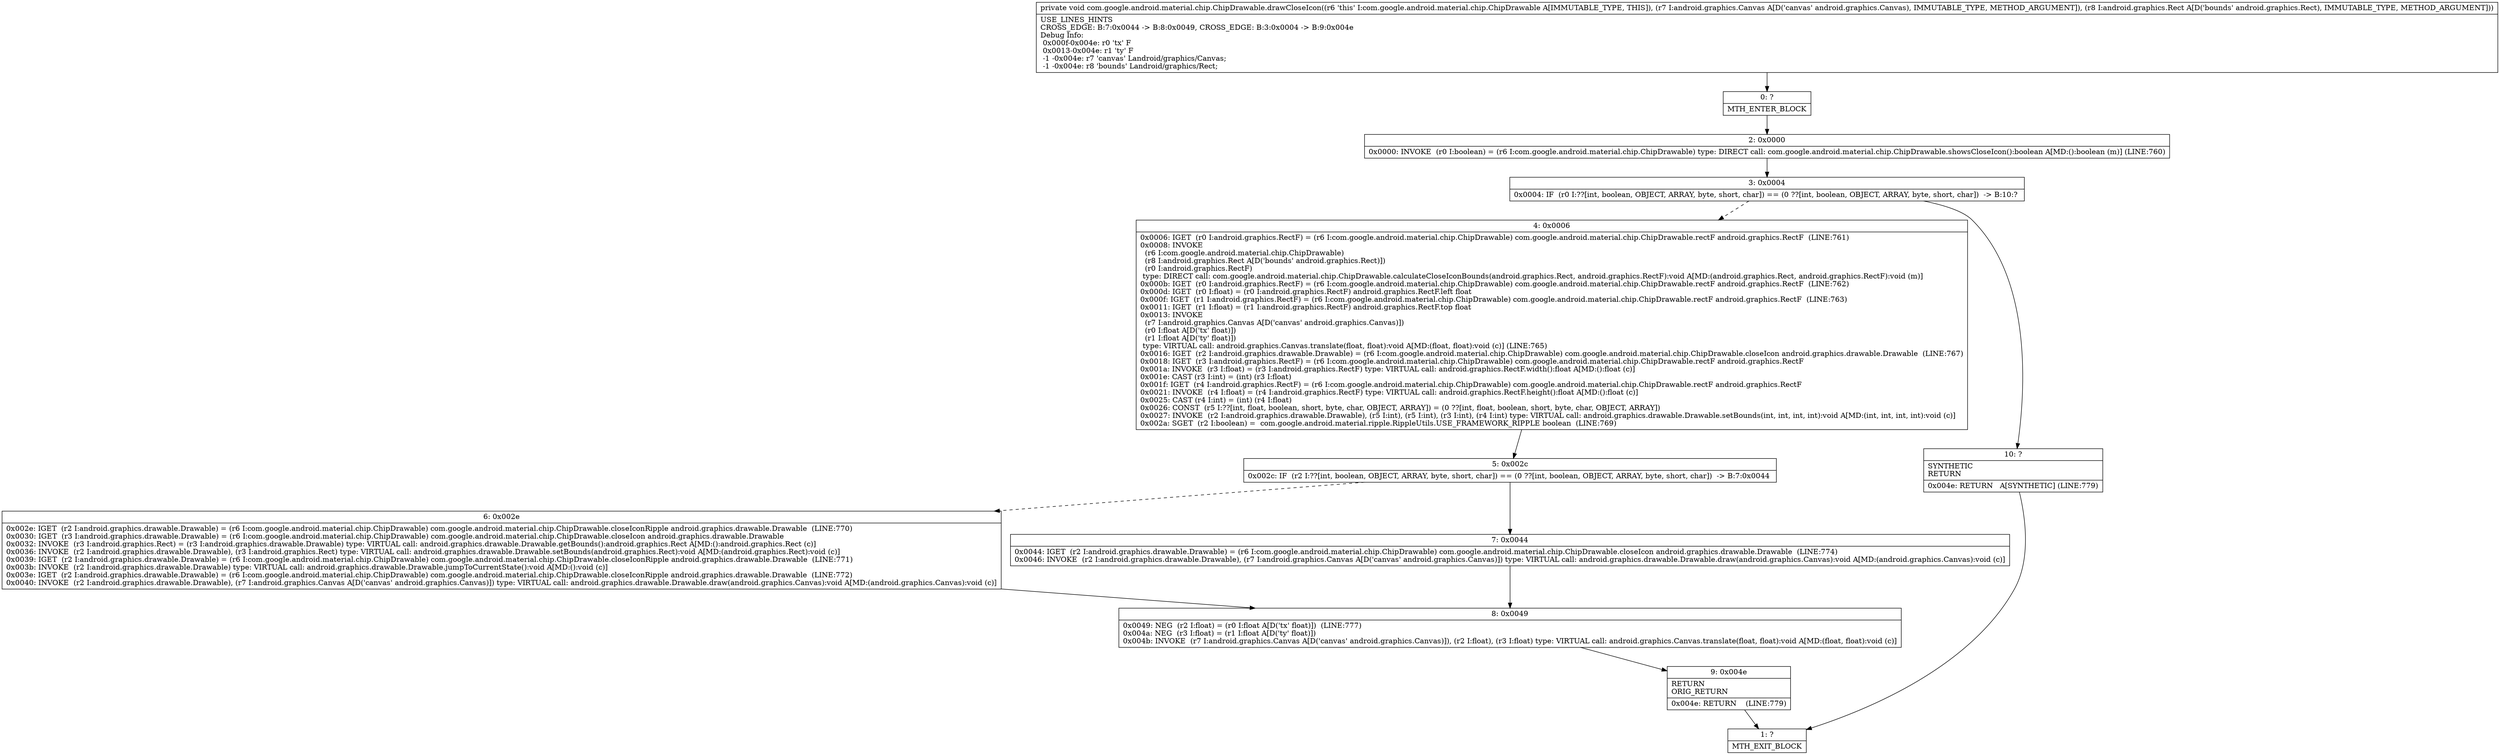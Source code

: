 digraph "CFG forcom.google.android.material.chip.ChipDrawable.drawCloseIcon(Landroid\/graphics\/Canvas;Landroid\/graphics\/Rect;)V" {
Node_0 [shape=record,label="{0\:\ ?|MTH_ENTER_BLOCK\l}"];
Node_2 [shape=record,label="{2\:\ 0x0000|0x0000: INVOKE  (r0 I:boolean) = (r6 I:com.google.android.material.chip.ChipDrawable) type: DIRECT call: com.google.android.material.chip.ChipDrawable.showsCloseIcon():boolean A[MD:():boolean (m)] (LINE:760)\l}"];
Node_3 [shape=record,label="{3\:\ 0x0004|0x0004: IF  (r0 I:??[int, boolean, OBJECT, ARRAY, byte, short, char]) == (0 ??[int, boolean, OBJECT, ARRAY, byte, short, char])  \-\> B:10:? \l}"];
Node_4 [shape=record,label="{4\:\ 0x0006|0x0006: IGET  (r0 I:android.graphics.RectF) = (r6 I:com.google.android.material.chip.ChipDrawable) com.google.android.material.chip.ChipDrawable.rectF android.graphics.RectF  (LINE:761)\l0x0008: INVOKE  \l  (r6 I:com.google.android.material.chip.ChipDrawable)\l  (r8 I:android.graphics.Rect A[D('bounds' android.graphics.Rect)])\l  (r0 I:android.graphics.RectF)\l type: DIRECT call: com.google.android.material.chip.ChipDrawable.calculateCloseIconBounds(android.graphics.Rect, android.graphics.RectF):void A[MD:(android.graphics.Rect, android.graphics.RectF):void (m)]\l0x000b: IGET  (r0 I:android.graphics.RectF) = (r6 I:com.google.android.material.chip.ChipDrawable) com.google.android.material.chip.ChipDrawable.rectF android.graphics.RectF  (LINE:762)\l0x000d: IGET  (r0 I:float) = (r0 I:android.graphics.RectF) android.graphics.RectF.left float \l0x000f: IGET  (r1 I:android.graphics.RectF) = (r6 I:com.google.android.material.chip.ChipDrawable) com.google.android.material.chip.ChipDrawable.rectF android.graphics.RectF  (LINE:763)\l0x0011: IGET  (r1 I:float) = (r1 I:android.graphics.RectF) android.graphics.RectF.top float \l0x0013: INVOKE  \l  (r7 I:android.graphics.Canvas A[D('canvas' android.graphics.Canvas)])\l  (r0 I:float A[D('tx' float)])\l  (r1 I:float A[D('ty' float)])\l type: VIRTUAL call: android.graphics.Canvas.translate(float, float):void A[MD:(float, float):void (c)] (LINE:765)\l0x0016: IGET  (r2 I:android.graphics.drawable.Drawable) = (r6 I:com.google.android.material.chip.ChipDrawable) com.google.android.material.chip.ChipDrawable.closeIcon android.graphics.drawable.Drawable  (LINE:767)\l0x0018: IGET  (r3 I:android.graphics.RectF) = (r6 I:com.google.android.material.chip.ChipDrawable) com.google.android.material.chip.ChipDrawable.rectF android.graphics.RectF \l0x001a: INVOKE  (r3 I:float) = (r3 I:android.graphics.RectF) type: VIRTUAL call: android.graphics.RectF.width():float A[MD:():float (c)]\l0x001e: CAST (r3 I:int) = (int) (r3 I:float) \l0x001f: IGET  (r4 I:android.graphics.RectF) = (r6 I:com.google.android.material.chip.ChipDrawable) com.google.android.material.chip.ChipDrawable.rectF android.graphics.RectF \l0x0021: INVOKE  (r4 I:float) = (r4 I:android.graphics.RectF) type: VIRTUAL call: android.graphics.RectF.height():float A[MD:():float (c)]\l0x0025: CAST (r4 I:int) = (int) (r4 I:float) \l0x0026: CONST  (r5 I:??[int, float, boolean, short, byte, char, OBJECT, ARRAY]) = (0 ??[int, float, boolean, short, byte, char, OBJECT, ARRAY]) \l0x0027: INVOKE  (r2 I:android.graphics.drawable.Drawable), (r5 I:int), (r5 I:int), (r3 I:int), (r4 I:int) type: VIRTUAL call: android.graphics.drawable.Drawable.setBounds(int, int, int, int):void A[MD:(int, int, int, int):void (c)]\l0x002a: SGET  (r2 I:boolean) =  com.google.android.material.ripple.RippleUtils.USE_FRAMEWORK_RIPPLE boolean  (LINE:769)\l}"];
Node_5 [shape=record,label="{5\:\ 0x002c|0x002c: IF  (r2 I:??[int, boolean, OBJECT, ARRAY, byte, short, char]) == (0 ??[int, boolean, OBJECT, ARRAY, byte, short, char])  \-\> B:7:0x0044 \l}"];
Node_6 [shape=record,label="{6\:\ 0x002e|0x002e: IGET  (r2 I:android.graphics.drawable.Drawable) = (r6 I:com.google.android.material.chip.ChipDrawable) com.google.android.material.chip.ChipDrawable.closeIconRipple android.graphics.drawable.Drawable  (LINE:770)\l0x0030: IGET  (r3 I:android.graphics.drawable.Drawable) = (r6 I:com.google.android.material.chip.ChipDrawable) com.google.android.material.chip.ChipDrawable.closeIcon android.graphics.drawable.Drawable \l0x0032: INVOKE  (r3 I:android.graphics.Rect) = (r3 I:android.graphics.drawable.Drawable) type: VIRTUAL call: android.graphics.drawable.Drawable.getBounds():android.graphics.Rect A[MD:():android.graphics.Rect (c)]\l0x0036: INVOKE  (r2 I:android.graphics.drawable.Drawable), (r3 I:android.graphics.Rect) type: VIRTUAL call: android.graphics.drawable.Drawable.setBounds(android.graphics.Rect):void A[MD:(android.graphics.Rect):void (c)]\l0x0039: IGET  (r2 I:android.graphics.drawable.Drawable) = (r6 I:com.google.android.material.chip.ChipDrawable) com.google.android.material.chip.ChipDrawable.closeIconRipple android.graphics.drawable.Drawable  (LINE:771)\l0x003b: INVOKE  (r2 I:android.graphics.drawable.Drawable) type: VIRTUAL call: android.graphics.drawable.Drawable.jumpToCurrentState():void A[MD:():void (c)]\l0x003e: IGET  (r2 I:android.graphics.drawable.Drawable) = (r6 I:com.google.android.material.chip.ChipDrawable) com.google.android.material.chip.ChipDrawable.closeIconRipple android.graphics.drawable.Drawable  (LINE:772)\l0x0040: INVOKE  (r2 I:android.graphics.drawable.Drawable), (r7 I:android.graphics.Canvas A[D('canvas' android.graphics.Canvas)]) type: VIRTUAL call: android.graphics.drawable.Drawable.draw(android.graphics.Canvas):void A[MD:(android.graphics.Canvas):void (c)]\l}"];
Node_8 [shape=record,label="{8\:\ 0x0049|0x0049: NEG  (r2 I:float) = (r0 I:float A[D('tx' float)])  (LINE:777)\l0x004a: NEG  (r3 I:float) = (r1 I:float A[D('ty' float)]) \l0x004b: INVOKE  (r7 I:android.graphics.Canvas A[D('canvas' android.graphics.Canvas)]), (r2 I:float), (r3 I:float) type: VIRTUAL call: android.graphics.Canvas.translate(float, float):void A[MD:(float, float):void (c)]\l}"];
Node_9 [shape=record,label="{9\:\ 0x004e|RETURN\lORIG_RETURN\l|0x004e: RETURN    (LINE:779)\l}"];
Node_1 [shape=record,label="{1\:\ ?|MTH_EXIT_BLOCK\l}"];
Node_7 [shape=record,label="{7\:\ 0x0044|0x0044: IGET  (r2 I:android.graphics.drawable.Drawable) = (r6 I:com.google.android.material.chip.ChipDrawable) com.google.android.material.chip.ChipDrawable.closeIcon android.graphics.drawable.Drawable  (LINE:774)\l0x0046: INVOKE  (r2 I:android.graphics.drawable.Drawable), (r7 I:android.graphics.Canvas A[D('canvas' android.graphics.Canvas)]) type: VIRTUAL call: android.graphics.drawable.Drawable.draw(android.graphics.Canvas):void A[MD:(android.graphics.Canvas):void (c)]\l}"];
Node_10 [shape=record,label="{10\:\ ?|SYNTHETIC\lRETURN\l|0x004e: RETURN   A[SYNTHETIC] (LINE:779)\l}"];
MethodNode[shape=record,label="{private void com.google.android.material.chip.ChipDrawable.drawCloseIcon((r6 'this' I:com.google.android.material.chip.ChipDrawable A[IMMUTABLE_TYPE, THIS]), (r7 I:android.graphics.Canvas A[D('canvas' android.graphics.Canvas), IMMUTABLE_TYPE, METHOD_ARGUMENT]), (r8 I:android.graphics.Rect A[D('bounds' android.graphics.Rect), IMMUTABLE_TYPE, METHOD_ARGUMENT]))  | USE_LINES_HINTS\lCROSS_EDGE: B:7:0x0044 \-\> B:8:0x0049, CROSS_EDGE: B:3:0x0004 \-\> B:9:0x004e\lDebug Info:\l  0x000f\-0x004e: r0 'tx' F\l  0x0013\-0x004e: r1 'ty' F\l  \-1 \-0x004e: r7 'canvas' Landroid\/graphics\/Canvas;\l  \-1 \-0x004e: r8 'bounds' Landroid\/graphics\/Rect;\l}"];
MethodNode -> Node_0;Node_0 -> Node_2;
Node_2 -> Node_3;
Node_3 -> Node_4[style=dashed];
Node_3 -> Node_10;
Node_4 -> Node_5;
Node_5 -> Node_6[style=dashed];
Node_5 -> Node_7;
Node_6 -> Node_8;
Node_8 -> Node_9;
Node_9 -> Node_1;
Node_7 -> Node_8;
Node_10 -> Node_1;
}

